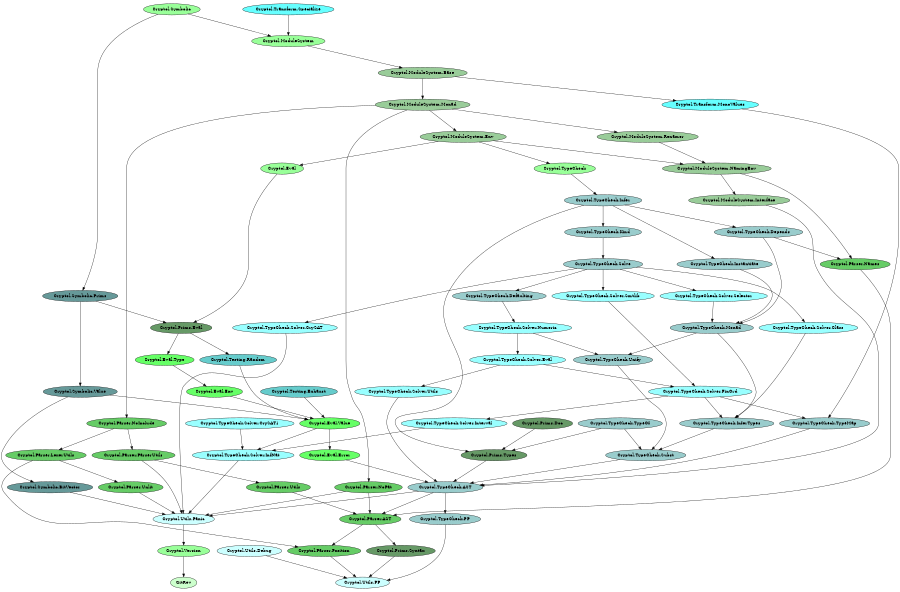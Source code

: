 digraph G {
size="6,4";
ratio="fill";
u0[fillcolor="#ccffcc",style="filled",label="GitRev"];
u33[fillcolor="#99ff99",style="filled",label="Cryptol.Symbolic"];
u32[fillcolor="#99ff99",style="filled",label="Cryptol.TypeCheck"];
u31[fillcolor="#99ff99",style="filled",label="Cryptol.ModuleSystem"];
u17[fillcolor="#99ff99",style="filled",label="Cryptol.Version"];
u16[fillcolor="#99ff99",style="filled",label="Cryptol.Eval"];
u21[fillcolor="#66ff66",style="filled",label="Cryptol.Eval.Env"];
u20[fillcolor="#66ff66",style="filled",label="Cryptol.Eval.Type"];
u19[fillcolor="#66ff66",style="filled",label="Cryptol.Eval.Value"];
u18[fillcolor="#66ff66",style="filled",label="Cryptol.Eval.Error"];
u13[fillcolor="#99cc99",style="filled",label="Cryptol.ModuleSystem.Env"];
u12[fillcolor="#99cc99",style="filled",label="Cryptol.ModuleSystem.Interface"];
u11[fillcolor="#99cc99",style="filled",label="Cryptol.ModuleSystem.Renamer"];
u10[fillcolor="#99cc99",style="filled",label="Cryptol.ModuleSystem.NamingEnv"];
u9[fillcolor="#99cc99",style="filled",label="Cryptol.ModuleSystem.Base"];
u8[fillcolor="#99cc99",style="filled",label="Cryptol.ModuleSystem.Monad"];
u30[fillcolor="#66cc66",style="filled",label="Cryptol.Parser.Utils"];
u29[fillcolor="#66cc66",style="filled",label="Cryptol.Parser.Names"];
u28[fillcolor="#66cc66",style="filled",label="Cryptol.Parser.NoInclude"];
u27[fillcolor="#66cc66",style="filled",label="Cryptol.Parser.LexerUtils"];
u26[fillcolor="#66cc66",style="filled",label="Cryptol.Parser.NoPat"];
u25[fillcolor="#66cc66",style="filled",label="Cryptol.Parser.AST"];
u24[fillcolor="#66cc66",style="filled",label="Cryptol.Parser.Position"];
u23[fillcolor="#66cc66",style="filled",label="Cryptol.Parser.Unlit"];
u22[fillcolor="#66cc66",style="filled",label="Cryptol.Parser.ParserUtils"];
u4[fillcolor="#669966",style="filled",label="Cryptol.Prims.Types"];
u3[fillcolor="#669966",style="filled",label="Cryptol.Prims.Doc"];
u2[fillcolor="#669966",style="filled",label="Cryptol.Prims.Eval"];
u1[fillcolor="#669966",style="filled",label="Cryptol.Prims.Syntax"];
u38[fillcolor="#669999",style="filled",label="Cryptol.Symbolic.BitVector"];
u37[fillcolor="#669999",style="filled",label="Cryptol.Symbolic.Value"];
u36[fillcolor="#669999",style="filled",label="Cryptol.Symbolic.Prims"];
u35[fillcolor="#66cccc",style="filled",label="Cryptol.Testing.Random"];
u34[fillcolor="#66cccc",style="filled",label="Cryptol.Testing.Exhaust"];
u15[fillcolor="#66ffff",style="filled",label="Cryptol.Transform.Specialize"];
u14[fillcolor="#66ffff",style="filled",label="Cryptol.Transform.MonoValues"];
u63[fillcolor="#99cccc",style="filled",label="Cryptol.TypeCheck.Defaulting"];
u62[fillcolor="#99cccc",style="filled",label="Cryptol.TypeCheck.Instantiate"];
u61[fillcolor="#99cccc",style="filled",label="Cryptol.TypeCheck.Unify"];
u60[fillcolor="#99cccc",style="filled",label="Cryptol.TypeCheck.Subst"];
u59[fillcolor="#99cccc",style="filled",label="Cryptol.TypeCheck.Depends"];
u58[fillcolor="#99cccc",style="filled",label="Cryptol.TypeCheck.InferTypes"];
u57[fillcolor="#99cccc",style="filled",label="Cryptol.TypeCheck.TypeOf"];
u56[fillcolor="#99cccc",style="filled",label="Cryptol.TypeCheck.Kind"];
u44[fillcolor="#99cccc",style="filled",label="Cryptol.TypeCheck.AST"];
u43[fillcolor="#99cccc",style="filled",label="Cryptol.TypeCheck.TypeMap"];
u42[fillcolor="#99cccc",style="filled",label="Cryptol.TypeCheck.Infer"];
u41[fillcolor="#99cccc",style="filled",label="Cryptol.TypeCheck.Monad"];
u40[fillcolor="#99cccc",style="filled",label="Cryptol.TypeCheck.Solve"];
u39[fillcolor="#99cccc",style="filled",label="Cryptol.TypeCheck.PP"];
u55[fillcolor="#99ffff",style="filled",label="Cryptol.TypeCheck.Solver.Utils"];
u54[fillcolor="#99ffff",style="filled",label="Cryptol.TypeCheck.Solver.CrySAT"];
u53[fillcolor="#99ffff",style="filled",label="Cryptol.TypeCheck.Solver.Class"];
u52[fillcolor="#99ffff",style="filled",label="Cryptol.TypeCheck.Solver.Numeric"];
u51[fillcolor="#99ffff",style="filled",label="Cryptol.TypeCheck.Solver.Selector"];
u50[fillcolor="#99ffff",style="filled",label="Cryptol.TypeCheck.Solver.CrySAT1"];
u49[fillcolor="#99ffff",style="filled",label="Cryptol.TypeCheck.Solver.Eval"];
u48[fillcolor="#99ffff",style="filled",label="Cryptol.TypeCheck.Solver.Interval"];
u47[fillcolor="#99ffff",style="filled",label="Cryptol.TypeCheck.Solver.InfNat"];
u46[fillcolor="#99ffff",style="filled",label="Cryptol.TypeCheck.Solver.Smtlib"];
u45[fillcolor="#99ffff",style="filled",label="Cryptol.TypeCheck.Solver.FinOrd"];
u7[fillcolor="#ccffff",style="filled",label="Cryptol.Utils.Panic"];
u6[fillcolor="#ccffff",style="filled",label="Cryptol.Utils.Debug"];
u5[fillcolor="#ccffff",style="filled",label="Cryptol.Utils.PP"];
u1 -> u5;
u2 -> u20;
u2 -> u35;
u3 -> u4;
u4 -> u44;
u6 -> u5;
u7 -> u17;
u8 -> u11;
u8 -> u13;
u8 -> u26;
u8 -> u28;
u9 -> u8;
u9 -> u14;
u10 -> u12;
u10 -> u29;
u11 -> u10;
u12 -> u44;
u13 -> u10;
u13 -> u16;
u13 -> u32;
u14 -> u43;
u15 -> u31;
u16 -> u2;
u17 -> u0;
u18 -> u44;
u19 -> u18;
u19 -> u47;
u20 -> u21;
u21 -> u19;
u22 -> u7;
u22 -> u30;
u23 -> u7;
u24 -> u5;
u25 -> u1;
u25 -> u24;
u26 -> u7;
u26 -> u25;
u27 -> u23;
u27 -> u24;
u28 -> u22;
u28 -> u27;
u29 -> u25;
u30 -> u25;
u31 -> u9;
u32 -> u42;
u33 -> u31;
u33 -> u36;
u34 -> u19;
u35 -> u19;
u36 -> u2;
u36 -> u37;
u37 -> u19;
u37 -> u38;
u38 -> u7;
u39 -> u5;
u40 -> u46;
u40 -> u51;
u40 -> u53;
u40 -> u54;
u40 -> u63;
u41 -> u58;
u41 -> u61;
u42 -> u4;
u42 -> u56;
u42 -> u59;
u42 -> u62;
u43 -> u44;
u44 -> u7;
u44 -> u25;
u44 -> u39;
u45 -> u43;
u45 -> u48;
u45 -> u58;
u46 -> u45;
u47 -> u7;
u48 -> u47;
u49 -> u45;
u49 -> u55;
u50 -> u47;
u51 -> u41;
u52 -> u49;
u52 -> u61;
u53 -> u58;
u54 -> u7;
u55 -> u44;
u56 -> u40;
u57 -> u4;
u57 -> u60;
u58 -> u60;
u59 -> u29;
u59 -> u41;
u60 -> u44;
u61 -> u60;
u62 -> u41;
u63 -> u52;

}

